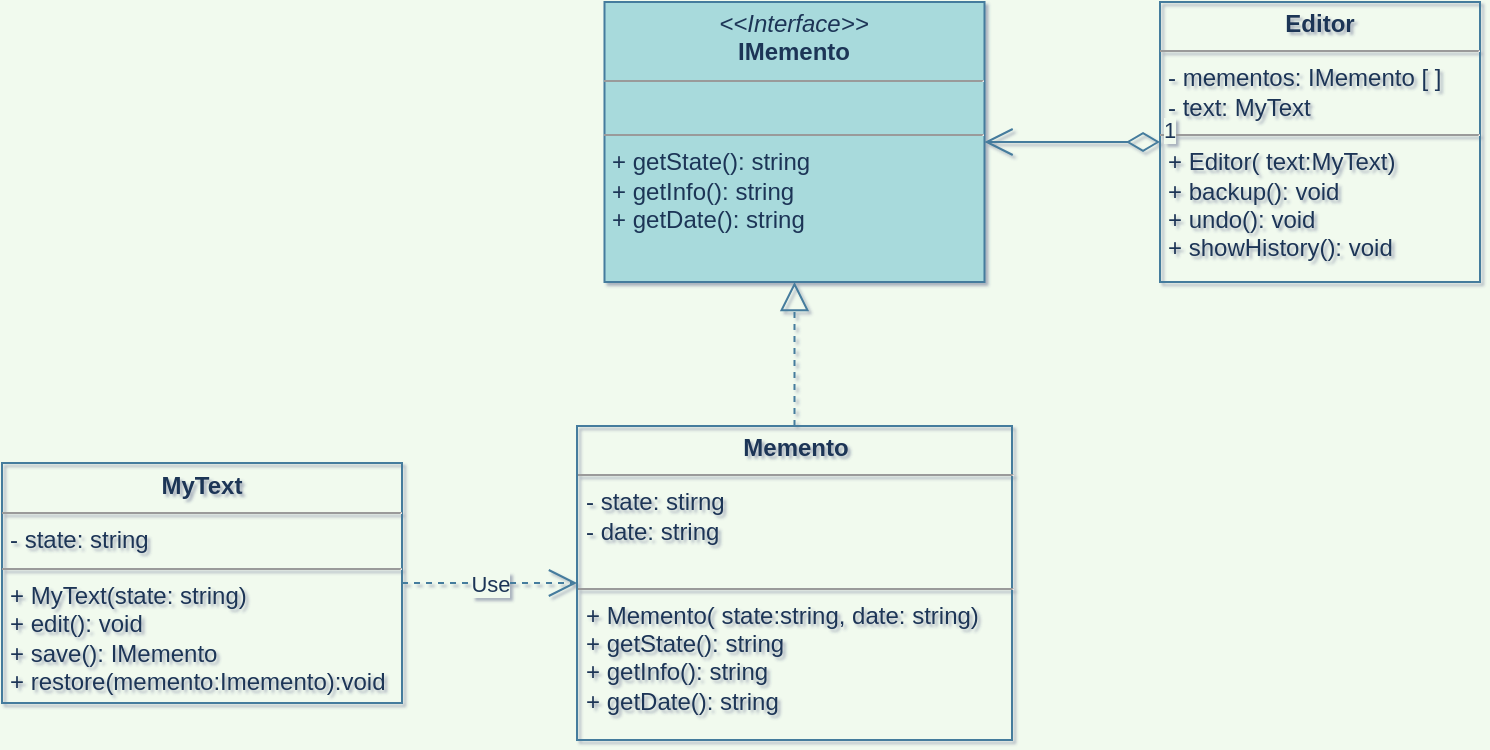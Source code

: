 <mxfile>
    <diagram id="jAL56tSvwqgpzoK7D1JU" name="Page-1">
        <mxGraphModel dx="967" dy="1049" grid="0" gridSize="10" guides="1" tooltips="1" connect="1" arrows="1" fold="1" page="1" pageScale="1" pageWidth="827" pageHeight="1169" background="#F1FAEE" math="0" shadow="1">
            <root>
                <mxCell id="0"/>
                <mxCell id="1" parent="0"/>
                <mxCell id="3" value="&lt;p style=&quot;margin: 0px ; margin-top: 4px ; text-align: center&quot;&gt;&lt;i&gt;&amp;lt;&amp;lt;Interface&amp;gt;&amp;gt;&lt;/i&gt;&lt;br&gt;&lt;b&gt;IMemento&lt;/b&gt;&lt;/p&gt;&lt;hr size=&quot;1&quot;&gt;&lt;p style=&quot;margin: 0px ; margin-left: 4px&quot;&gt;&lt;br&gt;&lt;/p&gt;&lt;hr size=&quot;1&quot;&gt;&lt;p style=&quot;margin: 0px ; margin-left: 4px&quot;&gt;+ getState(): string&lt;br&gt;+ getInfo(): string&lt;br&gt;&lt;/p&gt;&lt;p style=&quot;margin: 0px ; margin-left: 4px&quot;&gt;+ getDate(): string&lt;br&gt;&lt;/p&gt;" style="verticalAlign=top;align=left;overflow=fill;fontSize=12;fontFamily=Helvetica;html=1;rounded=0;strokeColor=#457B9D;fontColor=#1D3557;fillColor=#A8DADC;" vertex="1" parent="1">
                    <mxGeometry x="342.25" y="228" width="190" height="140" as="geometry"/>
                </mxCell>
                <mxCell id="9" value="&lt;p style=&quot;margin: 0px ; margin-top: 4px ; text-align: center&quot;&gt;&lt;b&gt;Memento&lt;/b&gt;&lt;/p&gt;&lt;hr size=&quot;1&quot;&gt;&lt;p style=&quot;margin: 0px 0px 0px 4px&quot;&gt;&lt;/p&gt;&lt;p style=&quot;margin: 0px 0px 0px 4px&quot;&gt;- state: stirng&lt;/p&gt;&lt;p style=&quot;margin: 0px 0px 0px 4px&quot;&gt;- date: string&lt;/p&gt;&lt;p style=&quot;margin: 0px ; margin-left: 4px&quot;&gt;&lt;br&gt;&lt;/p&gt;&lt;hr size=&quot;1&quot;&gt;&lt;p style=&quot;margin: 0px 0px 0px 4px&quot;&gt;+ Memento( state:string, date: string)&lt;/p&gt;&lt;p style=&quot;margin: 0px 0px 0px 4px&quot;&gt;+ getState(): string&lt;br&gt;+ getInfo(): string&lt;br&gt;&lt;/p&gt;&lt;p style=&quot;margin: 0px 0px 0px 4px&quot;&gt;+ getDate(): string&lt;/p&gt;" style="verticalAlign=top;align=left;overflow=fill;fontSize=12;fontFamily=Helvetica;html=1;rounded=0;strokeColor=#457B9D;fontColor=#1D3557;fillColor=none;" vertex="1" parent="1">
                    <mxGeometry x="328.5" y="440" width="217.5" height="157" as="geometry"/>
                </mxCell>
                <mxCell id="10" value="" style="endArrow=block;dashed=1;endFill=0;endSize=12;html=1;exitX=0.5;exitY=0;exitDx=0;exitDy=0;entryX=0.5;entryY=1;entryDx=0;entryDy=0;strokeColor=#457B9D;fontColor=#1D3557;labelBackgroundColor=#F1FAEE;" edge="1" parent="1" source="9" target="3">
                    <mxGeometry width="160" relative="1" as="geometry">
                        <mxPoint x="291" y="534" as="sourcePoint"/>
                        <mxPoint x="451" y="534" as="targetPoint"/>
                    </mxGeometry>
                </mxCell>
                <mxCell id="12" value="&lt;p style=&quot;margin: 0px ; margin-top: 4px ; text-align: center&quot;&gt;&lt;b&gt;Editor&lt;/b&gt;&lt;/p&gt;&lt;hr size=&quot;1&quot;&gt;&lt;p style=&quot;margin: 0px ; margin-left: 4px&quot;&gt;- mementos: IMemento [ ]&lt;/p&gt;&lt;p style=&quot;margin: 0px ; margin-left: 4px&quot;&gt;- text: MyText&lt;/p&gt;&lt;hr size=&quot;1&quot;&gt;&lt;p style=&quot;margin: 0px ; margin-left: 4px&quot;&gt;+ Editor( text:MyText)&lt;/p&gt;&lt;p style=&quot;margin: 0px ; margin-left: 4px&quot;&gt;+ backup(): void&lt;/p&gt;&lt;p style=&quot;margin: 0px ; margin-left: 4px&quot;&gt;+ undo(): void&lt;/p&gt;&lt;p style=&quot;margin: 0px ; margin-left: 4px&quot;&gt;+ showHistory(): void&lt;/p&gt;" style="verticalAlign=top;align=left;overflow=fill;fontSize=12;fontFamily=Helvetica;html=1;rounded=0;fontColor=#1D3557;strokeColor=#457B9D;fillColor=none;" vertex="1" parent="1">
                    <mxGeometry x="620" y="228" width="160" height="140" as="geometry"/>
                </mxCell>
                <mxCell id="13" value="&lt;p style=&quot;margin: 0px ; margin-top: 4px ; text-align: center&quot;&gt;&lt;b&gt;MyText&lt;/b&gt;&lt;/p&gt;&lt;hr size=&quot;1&quot;&gt;&lt;p style=&quot;margin: 0px ; margin-left: 4px&quot;&gt;- state: string&lt;/p&gt;&lt;hr size=&quot;1&quot;&gt;&lt;p style=&quot;margin: 0px ; margin-left: 4px&quot;&gt;+ MyText(state: string)&lt;/p&gt;&lt;p style=&quot;margin: 0px ; margin-left: 4px&quot;&gt;+ edit(): void&lt;/p&gt;&lt;p style=&quot;margin: 0px ; margin-left: 4px&quot;&gt;+ save(): IMemento&lt;/p&gt;&lt;p style=&quot;margin: 0px ; margin-left: 4px&quot;&gt;+ restore(memento:Imemento):void&lt;/p&gt;" style="verticalAlign=top;align=left;overflow=fill;fontSize=12;fontFamily=Helvetica;html=1;rounded=0;fontColor=#1D3557;strokeColor=#457B9D;fillColor=none;" vertex="1" parent="1">
                    <mxGeometry x="41" y="458.5" width="200" height="120" as="geometry"/>
                </mxCell>
                <mxCell id="14" value="1" style="endArrow=open;html=1;endSize=12;startArrow=diamondThin;startSize=14;startFill=0;edgeStyle=orthogonalEdgeStyle;align=left;verticalAlign=bottom;fontColor=#1D3557;strokeColor=#457B9D;fillColor=#A8DADC;exitX=0;exitY=0.5;exitDx=0;exitDy=0;entryX=1;entryY=0.5;entryDx=0;entryDy=0;labelBackgroundColor=#F1FAEE;" edge="1" parent="1" source="12" target="3">
                    <mxGeometry x="-1" y="3" relative="1" as="geometry">
                        <mxPoint x="290" y="530" as="sourcePoint"/>
                        <mxPoint x="450" y="530" as="targetPoint"/>
                    </mxGeometry>
                </mxCell>
                <mxCell id="15" value="Use" style="endArrow=open;endSize=12;dashed=1;html=1;fontColor=#1D3557;strokeColor=#457B9D;fillColor=#A8DADC;exitX=1;exitY=0.5;exitDx=0;exitDy=0;entryX=0;entryY=0.5;entryDx=0;entryDy=0;labelBackgroundColor=#F1FAEE;" edge="1" parent="1" source="13" target="9">
                    <mxGeometry width="160" relative="1" as="geometry">
                        <mxPoint x="290" y="530" as="sourcePoint"/>
                        <mxPoint x="450" y="530" as="targetPoint"/>
                    </mxGeometry>
                </mxCell>
            </root>
        </mxGraphModel>
    </diagram>
</mxfile>
